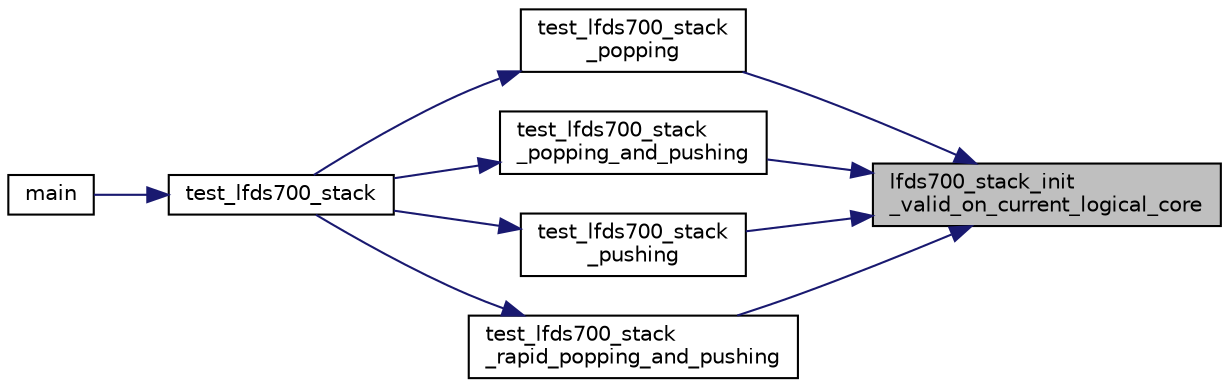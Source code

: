 digraph "lfds700_stack_init_valid_on_current_logical_core"
{
 // LATEX_PDF_SIZE
  edge [fontname="Helvetica",fontsize="10",labelfontname="Helvetica",labelfontsize="10"];
  node [fontname="Helvetica",fontsize="10",shape=record];
  rankdir="RL";
  Node1 [label="lfds700_stack_init\l_valid_on_current_logical_core",height=0.2,width=0.4,color="black", fillcolor="grey75", style="filled", fontcolor="black",tooltip=" "];
  Node1 -> Node2 [dir="back",color="midnightblue",fontsize="10",style="solid",fontname="Helvetica"];
  Node2 [label="test_lfds700_stack\l_popping",height=0.2,width=0.4,color="black", fillcolor="white", style="filled",URL="$test__lfds700__stack__popping_8c.html#a29b37274cf515370409cb844822a051e",tooltip=" "];
  Node2 -> Node3 [dir="back",color="midnightblue",fontsize="10",style="solid",fontname="Helvetica"];
  Node3 [label="test_lfds700_stack",height=0.2,width=0.4,color="black", fillcolor="white", style="filled",URL="$test__lfds700__stack_8c.html#a377b2ceef4169adfe08ae54ed92d80fa",tooltip=" "];
  Node3 -> Node4 [dir="back",color="midnightblue",fontsize="10",style="solid",fontname="Helvetica"];
  Node4 [label="main",height=0.2,width=0.4,color="black", fillcolor="white", style="filled",URL="$UTIL_2LFDS_2liblfds7_80_80_2test_2src_2main_8c.html#a3c04138a5bfe5d72780bb7e82a18e627",tooltip=" "];
  Node1 -> Node5 [dir="back",color="midnightblue",fontsize="10",style="solid",fontname="Helvetica"];
  Node5 [label="test_lfds700_stack\l_popping_and_pushing",height=0.2,width=0.4,color="black", fillcolor="white", style="filled",URL="$test__lfds700__stack__popping__and__pushing_8c.html#abff6254b96477eaf4c169b7ab5a28755",tooltip=" "];
  Node5 -> Node3 [dir="back",color="midnightblue",fontsize="10",style="solid",fontname="Helvetica"];
  Node1 -> Node6 [dir="back",color="midnightblue",fontsize="10",style="solid",fontname="Helvetica"];
  Node6 [label="test_lfds700_stack\l_pushing",height=0.2,width=0.4,color="black", fillcolor="white", style="filled",URL="$test__lfds700__stack__pushing_8c.html#ac391d71ad010fff28761de59a90be8e8",tooltip=" "];
  Node6 -> Node3 [dir="back",color="midnightblue",fontsize="10",style="solid",fontname="Helvetica"];
  Node1 -> Node7 [dir="back",color="midnightblue",fontsize="10",style="solid",fontname="Helvetica"];
  Node7 [label="test_lfds700_stack\l_rapid_popping_and_pushing",height=0.2,width=0.4,color="black", fillcolor="white", style="filled",URL="$test__lfds700__stack__rapid__popping__and__pushing_8c.html#ada81b4d12cac826ad2c5e046a42d5da7",tooltip=" "];
  Node7 -> Node3 [dir="back",color="midnightblue",fontsize="10",style="solid",fontname="Helvetica"];
}
